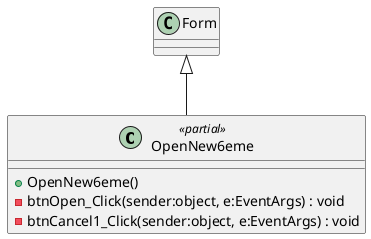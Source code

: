 @startuml
class OpenNew6eme <<partial>> {
    + OpenNew6eme()
    - btnOpen_Click(sender:object, e:EventArgs) : void
    - btnCancel1_Click(sender:object, e:EventArgs) : void
}
Form <|-- OpenNew6eme
@enduml
